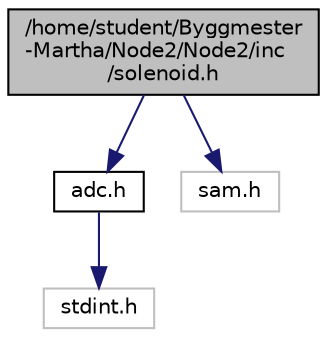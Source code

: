digraph "/home/student/Byggmester-Martha/Node2/Node2/inc/solenoid.h"
{
  edge [fontname="Helvetica",fontsize="10",labelfontname="Helvetica",labelfontsize="10"];
  node [fontname="Helvetica",fontsize="10",shape=record];
  Node0 [label="/home/student/Byggmester\l-Martha/Node2/Node2/inc\l/solenoid.h",height=0.2,width=0.4,color="black", fillcolor="grey75", style="filled", fontcolor="black"];
  Node0 -> Node1 [color="midnightblue",fontsize="10",style="solid"];
  Node1 [label="adc.h",height=0.2,width=0.4,color="black", fillcolor="white", style="filled",URL="$Node2_2Node2_2inc_2adc_8h.html",tooltip="Library for controlling the adc on node 2. "];
  Node1 -> Node2 [color="midnightblue",fontsize="10",style="solid"];
  Node2 [label="stdint.h",height=0.2,width=0.4,color="grey75", fillcolor="white", style="filled"];
  Node0 -> Node3 [color="midnightblue",fontsize="10",style="solid"];
  Node3 [label="sam.h",height=0.2,width=0.4,color="grey75", fillcolor="white", style="filled"];
}
